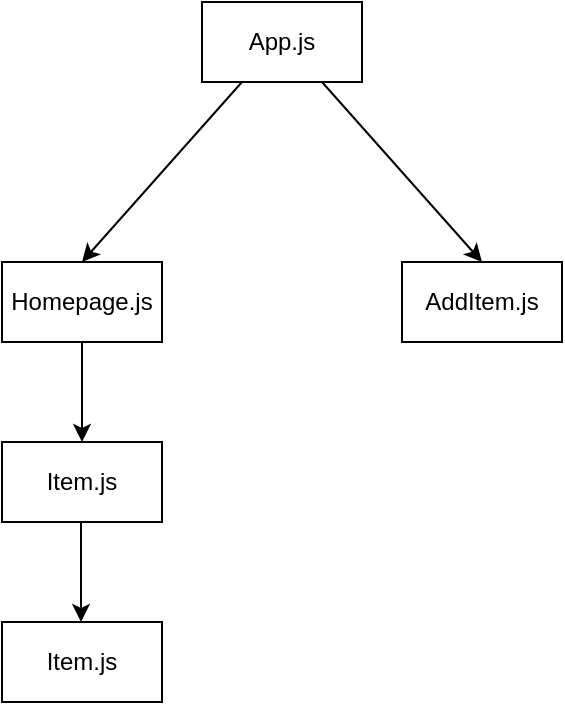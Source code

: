 <mxfile>
    <diagram id="omq8G8xOQLt8XkFSWIIq" name="Page-1">
        <mxGraphModel dx="594" dy="280" grid="1" gridSize="10" guides="1" tooltips="1" connect="1" arrows="1" fold="1" page="1" pageScale="1" pageWidth="827" pageHeight="1169" math="0" shadow="0">
            <root>
                <mxCell id="0"/>
                <mxCell id="1" parent="0"/>
                <mxCell id="5" style="edgeStyle=none;html=1;exitX=0.75;exitY=1;exitDx=0;exitDy=0;entryX=0.5;entryY=0;entryDx=0;entryDy=0;" parent="1" source="2" target="3" edge="1">
                    <mxGeometry relative="1" as="geometry"/>
                </mxCell>
                <mxCell id="6" style="edgeStyle=none;html=1;exitX=0.25;exitY=1;exitDx=0;exitDy=0;entryX=0.5;entryY=0;entryDx=0;entryDy=0;" parent="1" source="2" target="4" edge="1">
                    <mxGeometry relative="1" as="geometry"/>
                </mxCell>
                <mxCell id="2" value="App.js&lt;br&gt;" style="rounded=0;whiteSpace=wrap;html=1;" parent="1" vertex="1">
                    <mxGeometry x="240" y="40" width="80" height="40" as="geometry"/>
                </mxCell>
                <mxCell id="3" value="AddItem.js" style="rounded=0;whiteSpace=wrap;html=1;" parent="1" vertex="1">
                    <mxGeometry x="340" y="170" width="80" height="40" as="geometry"/>
                </mxCell>
                <mxCell id="4" value="Homepage.js" style="rounded=0;whiteSpace=wrap;html=1;" parent="1" vertex="1">
                    <mxGeometry x="140" y="170" width="80" height="40" as="geometry"/>
                </mxCell>
                <mxCell id="10" value="Item.js" style="rounded=0;whiteSpace=wrap;html=1;" vertex="1" parent="1">
                    <mxGeometry x="140" y="260" width="80" height="40" as="geometry"/>
                </mxCell>
                <mxCell id="11" style="edgeStyle=none;html=1;exitX=0.5;exitY=1;exitDx=0;exitDy=0;entryX=0.5;entryY=0;entryDx=0;entryDy=0;" edge="1" parent="1" source="4" target="10">
                    <mxGeometry relative="1" as="geometry">
                        <mxPoint x="270" y="90" as="sourcePoint"/>
                        <mxPoint x="190" y="180" as="targetPoint"/>
                    </mxGeometry>
                </mxCell>
                <mxCell id="12" value="Item.js" style="rounded=0;whiteSpace=wrap;html=1;" vertex="1" parent="1">
                    <mxGeometry x="140" y="350" width="80" height="40" as="geometry"/>
                </mxCell>
                <mxCell id="13" style="edgeStyle=none;html=1;exitX=0.5;exitY=1;exitDx=0;exitDy=0;entryX=0.5;entryY=0;entryDx=0;entryDy=0;" edge="1" parent="1">
                    <mxGeometry relative="1" as="geometry">
                        <mxPoint x="179.5" y="300" as="sourcePoint"/>
                        <mxPoint x="179.5" y="350" as="targetPoint"/>
                    </mxGeometry>
                </mxCell>
            </root>
        </mxGraphModel>
    </diagram>
</mxfile>